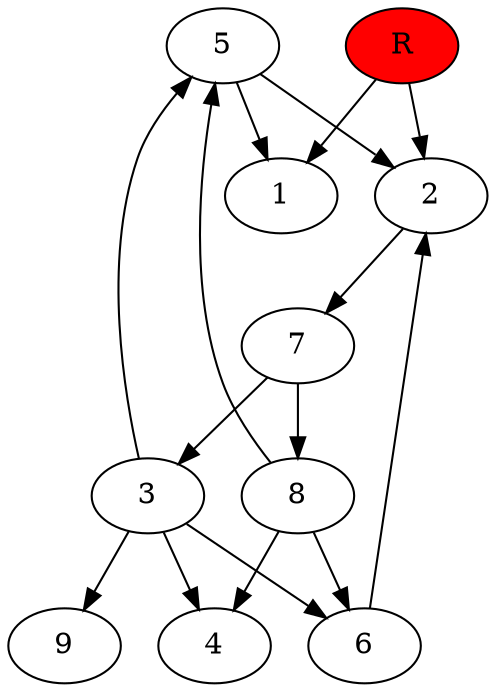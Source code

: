 digraph prb18920 {
	1
	2
	3
	4
	5
	6
	7
	8
	R [fillcolor="#ff0000" style=filled]
	2 -> 7
	3 -> 4
	3 -> 5
	3 -> 6
	3 -> 9
	5 -> 1
	5 -> 2
	6 -> 2
	7 -> 3
	7 -> 8
	8 -> 4
	8 -> 5
	8 -> 6
	R -> 1
	R -> 2
}
